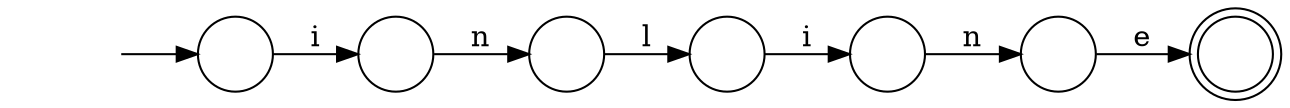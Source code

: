 digraph Automaton {
  rankdir = LR;
  0 [shape=circle,label=""];
  0 -> 1 [label="n"]
  1 [shape=circle,label=""];
  1 -> 6 [label="e"]
  2 [shape=circle,label=""];
  2 -> 4 [label="l"]
  3 [shape=circle,label=""];
  initial [shape=plaintext,label=""];
  initial -> 3
  3 -> 5 [label="i"]
  4 [shape=circle,label=""];
  4 -> 0 [label="i"]
  5 [shape=circle,label=""];
  5 -> 2 [label="n"]
  6 [shape=doublecircle,label=""];
}
